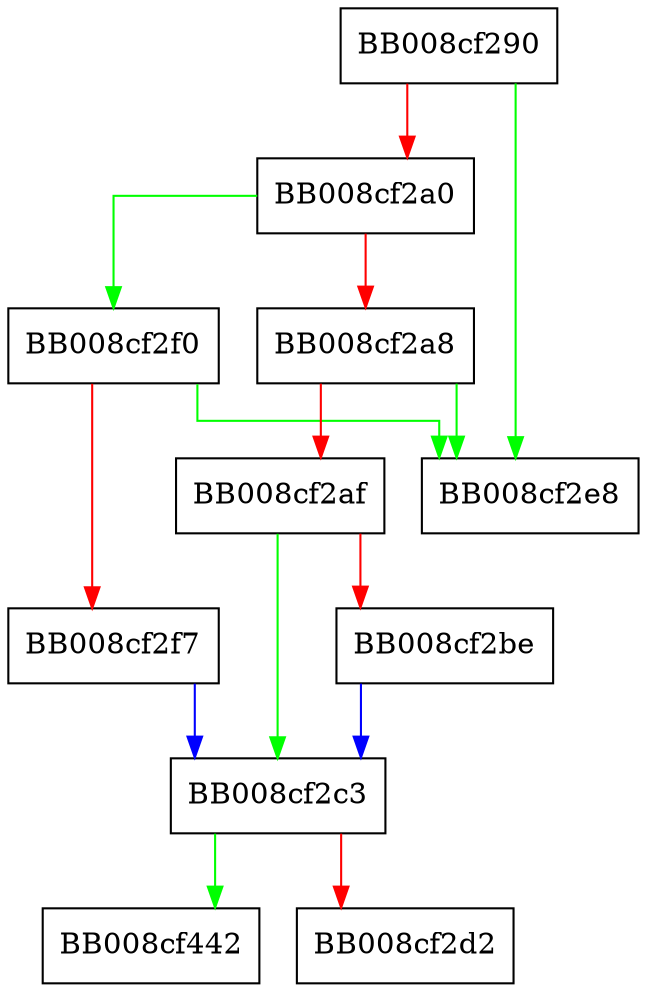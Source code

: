 digraph handle_amd {
  node [shape="box"];
  graph [splines=ortho];
  BB008cf290 -> BB008cf2e8 [color="green"];
  BB008cf290 -> BB008cf2a0 [color="red"];
  BB008cf2a0 -> BB008cf2f0 [color="green"];
  BB008cf2a0 -> BB008cf2a8 [color="red"];
  BB008cf2a8 -> BB008cf2e8 [color="green"];
  BB008cf2a8 -> BB008cf2af [color="red"];
  BB008cf2af -> BB008cf2c3 [color="green"];
  BB008cf2af -> BB008cf2be [color="red"];
  BB008cf2be -> BB008cf2c3 [color="blue"];
  BB008cf2c3 -> BB008cf442 [color="green"];
  BB008cf2c3 -> BB008cf2d2 [color="red"];
  BB008cf2f0 -> BB008cf2e8 [color="green"];
  BB008cf2f0 -> BB008cf2f7 [color="red"];
  BB008cf2f7 -> BB008cf2c3 [color="blue"];
}